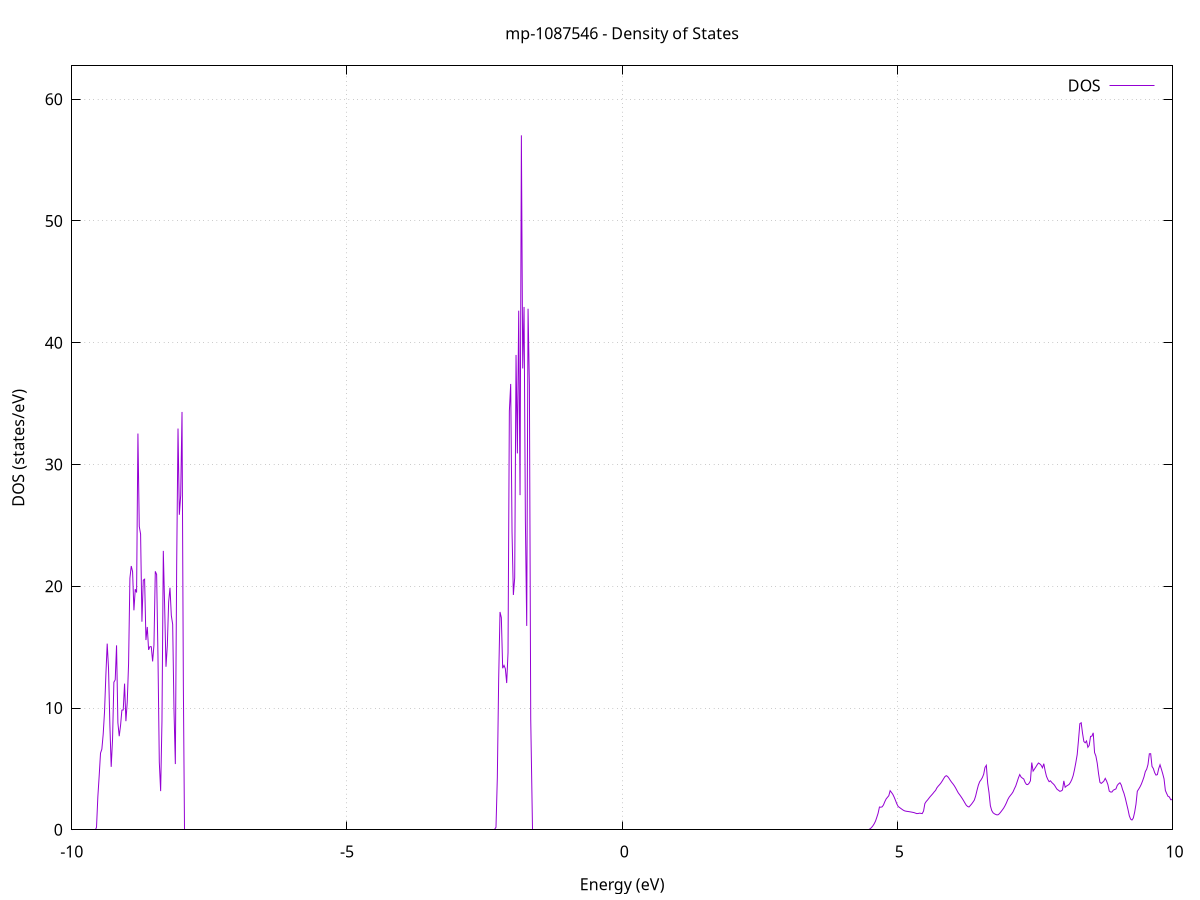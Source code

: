 set title 'mp-1087546 - Density of States'
set xlabel 'Energy (eV)'
set ylabel 'DOS (states/eV)'
set grid
set xrange [-10:10]
set yrange [0:62.733]
set xzeroaxis lt -1
set terminal png size 800,600
set output 'mp-1087546_dos_gnuplot.png'
plot '-' using 1:2 with lines title 'DOS'
-30.307600 0.000000
-30.283300 0.000000
-30.259000 0.000000
-30.234800 0.000000
-30.210500 0.000000
-30.186200 0.000000
-30.161900 0.000000
-30.137700 0.000000
-30.113400 0.000000
-30.089100 0.000000
-30.064800 0.000000
-30.040600 0.000000
-30.016300 0.000000
-29.992000 0.000000
-29.967700 0.000000
-29.943400 0.000000
-29.919200 0.000000
-29.894900 0.000000
-29.870600 0.000000
-29.846300 0.000000
-29.822100 0.000000
-29.797800 0.000000
-29.773500 0.000000
-29.749200 0.000000
-29.725000 0.000000
-29.700700 0.000000
-29.676400 0.000000
-29.652100 0.000000
-29.627800 0.000000
-29.603600 0.000000
-29.579300 0.000000
-29.555000 0.000000
-29.530700 0.000000
-29.506500 0.000000
-29.482200 0.000000
-29.457900 0.000000
-29.433600 0.000000
-29.409400 0.000000
-29.385100 0.000000
-29.360800 0.000000
-29.336500 0.000000
-29.312200 0.000000
-29.288000 0.000000
-29.263700 0.000000
-29.239400 0.000000
-29.215100 0.000000
-29.190900 0.000000
-29.166600 0.000000
-29.142300 0.000000
-29.118000 0.000000
-29.093800 0.000000
-29.069500 0.000000
-29.045200 0.000000
-29.020900 0.000000
-28.996600 0.000000
-28.972400 0.000000
-28.948100 0.000000
-28.923800 0.000000
-28.899500 0.000000
-28.875300 0.000000
-28.851000 0.000000
-28.826700 0.000000
-28.802400 0.000000
-28.778200 0.000000
-28.753900 0.000000
-28.729600 0.000000
-28.705300 0.000000
-28.681000 0.000000
-28.656800 0.000000
-28.632500 0.000000
-28.608200 0.000000
-28.583900 0.000000
-28.559700 0.000000
-28.535400 0.000000
-28.511100 0.000000
-28.486800 0.000000
-28.462600 0.000000
-28.438300 0.000000
-28.414000 0.000000
-28.389700 0.000000
-28.365500 0.000000
-28.341200 0.000000
-28.316900 0.000000
-28.292600 0.000000
-28.268300 0.000000
-28.244100 0.000000
-28.219800 0.000000
-28.195500 0.000000
-28.171200 0.000000
-28.147000 0.000000
-28.122700 0.000000
-28.098400 0.453800
-28.074100 19.581500
-28.049900 32.192500
-28.025600 69.094200
-28.001300 54.850000
-27.977000 76.848100
-27.952700 30.893600
-27.928500 15.567600
-27.904200 0.000000
-27.879900 0.000000
-27.855600 0.000000
-27.831400 0.000000
-27.807100 0.000000
-27.782800 0.000000
-27.758500 0.000000
-27.734300 0.000000
-27.710000 0.000000
-27.685700 0.000000
-27.661400 0.000000
-27.637100 0.000000
-27.612900 0.000000
-27.588600 0.000000
-27.564300 0.000000
-27.540000 0.000000
-27.515800 0.000000
-27.491500 0.000000
-27.467200 0.000000
-27.442900 0.000000
-27.418700 0.000000
-27.394400 0.000000
-27.370100 0.000000
-27.345800 0.000000
-27.321500 0.000000
-27.297300 0.000000
-27.273000 0.000000
-27.248700 0.000000
-27.224400 0.000000
-27.200200 0.000000
-27.175900 0.000000
-27.151600 0.000000
-27.127300 0.000000
-27.103100 0.000000
-27.078800 0.000000
-27.054500 0.000000
-27.030200 0.000000
-27.005900 0.000000
-26.981700 0.000000
-26.957400 0.000000
-26.933100 0.000000
-26.908800 0.000000
-26.884600 0.000000
-26.860300 0.000000
-26.836000 0.000000
-26.811700 0.000000
-26.787500 0.000000
-26.763200 0.000000
-26.738900 0.000000
-26.714600 0.000000
-26.690400 0.000000
-26.666100 0.000000
-26.641800 0.000000
-26.617500 0.000000
-26.593200 0.000000
-26.569000 0.000000
-26.544700 0.000000
-26.520400 0.000000
-26.496100 0.000000
-26.471900 0.000000
-26.447600 0.000000
-26.423300 0.000000
-26.399000 0.000000
-26.374800 0.000000
-26.350500 0.000000
-26.326200 0.000000
-26.301900 0.000000
-26.277600 0.000000
-26.253400 0.000000
-26.229100 0.000000
-26.204800 0.000000
-26.180500 0.000000
-26.156300 0.000000
-26.132000 0.000000
-26.107700 0.000000
-26.083400 0.000000
-26.059200 0.000000
-26.034900 0.000000
-26.010600 0.000000
-25.986300 0.000000
-25.962000 0.000000
-25.937800 0.000000
-25.913500 0.000000
-25.889200 0.000000
-25.864900 0.000000
-25.840700 0.000000
-25.816400 0.000000
-25.792100 0.000000
-25.767800 0.000000
-25.743600 0.000000
-25.719300 0.000000
-25.695000 0.000000
-25.670700 0.000000
-25.646400 0.000000
-25.622200 0.000000
-25.597900 0.000000
-25.573600 0.000000
-25.549300 0.000000
-25.525100 0.000000
-25.500800 0.000000
-25.476500 0.000000
-25.452200 0.000000
-25.428000 0.000000
-25.403700 0.000000
-25.379400 0.000000
-25.355100 0.000000
-25.330800 0.000000
-25.306600 0.000000
-25.282300 0.000000
-25.258000 0.000000
-25.233700 0.000000
-25.209500 0.000000
-25.185200 0.000000
-25.160900 0.000000
-25.136600 0.000000
-25.112400 0.000000
-25.088100 0.000000
-25.063800 0.000000
-25.039500 0.000000
-25.015300 0.000000
-24.991000 0.000000
-24.966700 0.000000
-24.942400 0.000000
-24.918100 0.000000
-24.893900 0.000000
-24.869600 0.000000
-24.845300 0.000000
-24.821000 0.000000
-24.796800 0.000000
-24.772500 0.000000
-24.748200 0.000000
-24.723900 0.000000
-24.699700 0.000000
-24.675400 0.000000
-24.651100 0.000000
-24.626800 0.000000
-24.602500 0.000000
-24.578300 0.000000
-24.554000 0.000000
-24.529700 0.000000
-24.505400 0.000000
-24.481200 0.000000
-24.456900 0.000000
-24.432600 0.000000
-24.408300 0.000000
-24.384100 0.000000
-24.359800 0.000000
-24.335500 0.000000
-24.311200 0.000000
-24.286900 0.000000
-24.262700 0.000000
-24.238400 0.000000
-24.214100 0.000000
-24.189800 0.000000
-24.165600 0.000000
-24.141300 0.000000
-24.117000 0.000000
-24.092700 0.000000
-24.068500 0.000000
-24.044200 0.000000
-24.019900 0.000000
-23.995600 0.000000
-23.971300 0.000000
-23.947100 0.000000
-23.922800 0.000000
-23.898500 0.000000
-23.874200 0.000000
-23.850000 0.000000
-23.825700 0.000000
-23.801400 0.000000
-23.777100 0.000000
-23.752900 0.000000
-23.728600 0.000000
-23.704300 0.000000
-23.680000 0.000000
-23.655700 0.000000
-23.631500 0.000000
-23.607200 0.000000
-23.582900 0.000000
-23.558600 0.000000
-23.534400 0.000000
-23.510100 0.000000
-23.485800 0.000000
-23.461500 0.000000
-23.437300 0.000000
-23.413000 0.000000
-23.388700 0.000000
-23.364400 0.000000
-23.340200 0.000000
-23.315900 0.000000
-23.291600 0.000000
-23.267300 0.000000
-23.243000 0.000000
-23.218800 0.000000
-23.194500 0.000000
-23.170200 0.000000
-23.145900 0.000000
-23.121700 0.000000
-23.097400 0.000000
-23.073100 0.000000
-23.048800 0.000000
-23.024600 0.000000
-23.000300 0.000000
-22.976000 0.000000
-22.951700 0.000000
-22.927400 0.000000
-22.903200 0.000000
-22.878900 0.000000
-22.854600 0.000000
-22.830300 0.000000
-22.806100 0.000000
-22.781800 0.000000
-22.757500 0.000000
-22.733200 0.000000
-22.709000 0.000000
-22.684700 0.000000
-22.660400 0.000000
-22.636100 0.000000
-22.611800 0.000000
-22.587600 0.000000
-22.563300 0.000000
-22.539000 0.000000
-22.514700 0.000000
-22.490500 0.000000
-22.466200 0.000000
-22.441900 0.000000
-22.417600 0.000000
-22.393400 0.000000
-22.369100 0.000000
-22.344800 0.000000
-22.320500 0.000000
-22.296200 0.000000
-22.272000 0.000000
-22.247700 0.000000
-22.223400 0.000000
-22.199100 0.000000
-22.174900 0.000000
-22.150600 0.000000
-22.126300 0.000000
-22.102000 0.000000
-22.077800 0.000000
-22.053500 0.000000
-22.029200 0.000000
-22.004900 0.000000
-21.980600 0.000000
-21.956400 0.000000
-21.932100 0.000000
-21.907800 0.000000
-21.883500 0.000000
-21.859300 0.000000
-21.835000 0.000000
-21.810700 0.000000
-21.786400 0.000000
-21.762200 0.000000
-21.737900 0.000000
-21.713600 0.000000
-21.689300 0.000000
-21.665100 0.000000
-21.640800 0.000000
-21.616500 0.000000
-21.592200 0.000000
-21.567900 0.000000
-21.543700 0.000000
-21.519400 0.000000
-21.495100 0.000000
-21.470800 0.000000
-21.446600 0.000000
-21.422300 0.000000
-21.398000 0.000000
-21.373700 0.000000
-21.349500 0.000000
-21.325200 0.000000
-21.300900 0.000000
-21.276600 0.000000
-21.252300 0.000000
-21.228100 0.000000
-21.203800 0.000000
-21.179500 0.000000
-21.155200 0.000000
-21.131000 0.000000
-21.106700 0.000000
-21.082400 0.000000
-21.058100 0.000000
-21.033900 0.000000
-21.009600 0.000000
-20.985300 0.000000
-20.961000 0.000000
-20.936700 0.000000
-20.912500 0.000000
-20.888200 0.000000
-20.863900 0.000000
-20.839600 0.000000
-20.815400 0.000000
-20.791100 0.000000
-20.766800 0.000000
-20.742500 0.000000
-20.718300 0.000000
-20.694000 0.000000
-20.669700 0.000000
-20.645400 0.000000
-20.621100 0.000000
-20.596900 0.000000
-20.572600 0.000000
-20.548300 0.000000
-20.524000 0.000000
-20.499800 0.000000
-20.475500 0.000000
-20.451200 0.000000
-20.426900 0.000000
-20.402700 0.000000
-20.378400 0.000000
-20.354100 0.000000
-20.329800 0.000000
-20.305500 0.000000
-20.281300 0.000000
-20.257000 0.000000
-20.232700 0.000000
-20.208400 0.000000
-20.184200 0.000000
-20.159900 0.000000
-20.135600 0.000000
-20.111300 0.000000
-20.087100 0.000000
-20.062800 0.000000
-20.038500 0.000000
-20.014200 0.000000
-19.990000 0.000000
-19.965700 0.000000
-19.941400 0.000000
-19.917100 0.000000
-19.892800 0.000000
-19.868600 0.000000
-19.844300 0.000000
-19.820000 0.000000
-19.795700 0.000000
-19.771500 0.000000
-19.747200 0.000000
-19.722900 0.000000
-19.698600 0.000000
-19.674400 0.000000
-19.650100 0.000000
-19.625800 0.000000
-19.601500 0.000000
-19.577200 0.000000
-19.553000 0.000000
-19.528700 0.000000
-19.504400 0.000000
-19.480100 0.000000
-19.455900 0.000000
-19.431600 0.000000
-19.407300 0.000000
-19.383000 0.000000
-19.358800 0.000000
-19.334500 0.000000
-19.310200 0.000000
-19.285900 0.000000
-19.261600 0.000000
-19.237400 0.000000
-19.213100 0.000000
-19.188800 0.000000
-19.164500 0.000000
-19.140300 0.000000
-19.116000 0.000000
-19.091700 0.000000
-19.067400 0.000000
-19.043200 0.000000
-19.018900 0.000000
-18.994600 0.000000
-18.970300 0.000000
-18.946000 0.000000
-18.921800 0.000000
-18.897500 0.000000
-18.873200 0.000000
-18.848900 0.000000
-18.824700 0.000000
-18.800400 0.000000
-18.776100 0.000000
-18.751800 0.000000
-18.727600 0.000000
-18.703300 0.000000
-18.679000 0.000000
-18.654700 0.000000
-18.630400 0.000000
-18.606200 0.000000
-18.581900 0.000000
-18.557600 0.000000
-18.533300 0.000000
-18.509100 0.000000
-18.484800 0.000000
-18.460500 0.000000
-18.436200 0.000000
-18.412000 0.000000
-18.387700 0.000000
-18.363400 0.000000
-18.339100 0.000000
-18.314900 0.000000
-18.290600 0.000000
-18.266300 0.000000
-18.242000 0.000000
-18.217700 0.000000
-18.193500 0.000000
-18.169200 0.000000
-18.144900 0.000000
-18.120600 0.000000
-18.096400 0.000000
-18.072100 0.000000
-18.047800 0.000000
-18.023500 0.000000
-17.999300 0.000000
-17.975000 0.000000
-17.950700 0.000000
-17.926400 0.000000
-17.902100 0.000000
-17.877900 0.000000
-17.853600 0.000000
-17.829300 0.000000
-17.805000 0.000000
-17.780800 0.000000
-17.756500 0.000000
-17.732200 0.000000
-17.707900 0.000000
-17.683700 0.000000
-17.659400 0.000000
-17.635100 0.000000
-17.610800 0.000000
-17.586500 0.000000
-17.562300 0.000000
-17.538000 0.000000
-17.513700 0.000000
-17.489400 0.000000
-17.465200 0.000000
-17.440900 0.000000
-17.416600 0.000000
-17.392300 0.000000
-17.368100 0.000000
-17.343800 0.000000
-17.319500 0.000000
-17.295200 0.000000
-17.270900 0.000000
-17.246700 0.000000
-17.222400 0.000000
-17.198100 0.000000
-17.173800 0.000000
-17.149600 0.000000
-17.125300 0.000000
-17.101000 0.000000
-17.076700 0.000000
-17.052500 0.000000
-17.028200 0.000000
-17.003900 0.000000
-16.979600 0.000000
-16.955300 0.000000
-16.931100 0.000000
-16.906800 0.000000
-16.882500 0.000000
-16.858200 0.000000
-16.834000 0.000000
-16.809700 0.000000
-16.785400 0.000000
-16.761100 0.000000
-16.736900 0.000000
-16.712600 0.000000
-16.688300 0.000000
-16.664000 0.000000
-16.639800 0.000000
-16.615500 0.000000
-16.591200 0.000000
-16.566900 0.000000
-16.542600 0.000000
-16.518400 0.000000
-16.494100 0.000000
-16.469800 0.000000
-16.445500 0.000000
-16.421300 0.000000
-16.397000 0.000000
-16.372700 0.000000
-16.348400 0.000000
-16.324200 0.000000
-16.299900 0.000000
-16.275600 0.000000
-16.251300 0.000000
-16.227000 0.000000
-16.202800 0.000000
-16.178500 0.000000
-16.154200 0.000000
-16.129900 0.000000
-16.105700 0.000000
-16.081400 0.000000
-16.057100 0.104000
-16.032800 3.342700
-16.008600 6.838400
-15.984300 9.907300
-15.960000 17.887300
-15.935700 27.578100
-15.911400 25.594500
-15.887200 29.352600
-15.862900 28.260000
-15.838600 13.886300
-15.814300 14.741000
-15.790100 21.446600
-15.765800 29.390300
-15.741500 25.477100
-15.717200 69.177600
-15.693000 17.257500
-15.668700 0.000000
-15.644400 0.000000
-15.620100 0.000000
-15.595800 0.000000
-15.571600 0.000000
-15.547300 0.000000
-15.523000 0.000000
-15.498700 0.000000
-15.474500 0.000000
-15.450200 0.000000
-15.425900 0.000000
-15.401600 0.000000
-15.377400 0.000000
-15.353100 0.000000
-15.328800 0.000000
-15.304500 0.000000
-15.280200 0.000000
-15.256000 0.000000
-15.231700 0.000000
-15.207400 0.000000
-15.183100 0.000000
-15.158900 0.000000
-15.134600 0.000000
-15.110300 0.000000
-15.086000 0.000000
-15.061800 0.000000
-15.037500 0.000000
-15.013200 0.000000
-14.988900 0.000000
-14.964700 0.000000
-14.940400 0.000000
-14.916100 0.000000
-14.891800 0.000000
-14.867500 0.000000
-14.843300 0.000000
-14.819000 0.000000
-14.794700 0.000000
-14.770400 0.000000
-14.746200 0.000000
-14.721900 0.000000
-14.697600 0.000000
-14.673300 0.000000
-14.649100 0.000000
-14.624800 0.000000
-14.600500 0.000000
-14.576200 0.000000
-14.551900 0.000000
-14.527700 0.000000
-14.503400 0.000000
-14.479100 0.000000
-14.454800 0.000000
-14.430600 0.000000
-14.406300 0.000000
-14.382000 0.000000
-14.357700 0.000000
-14.333500 0.000000
-14.309200 0.000000
-14.284900 0.000000
-14.260600 0.000000
-14.236300 0.000000
-14.212100 0.000000
-14.187800 0.000000
-14.163500 0.000000
-14.139200 0.000000
-14.115000 0.000000
-14.090700 0.000000
-14.066400 0.000000
-14.042100 0.000000
-14.017900 0.000000
-13.993600 0.000000
-13.969300 0.000000
-13.945000 0.000000
-13.920700 0.000000
-13.896500 0.000000
-13.872200 0.000000
-13.847900 0.000000
-13.823600 0.000000
-13.799400 0.000000
-13.775100 0.000000
-13.750800 0.000000
-13.726500 0.000000
-13.702300 0.000000
-13.678000 0.000000
-13.653700 0.000000
-13.629400 0.000000
-13.605100 0.000000
-13.580900 0.000000
-13.556600 0.000000
-13.532300 0.000000
-13.508000 0.000000
-13.483800 0.000000
-13.459500 0.000000
-13.435200 0.000000
-13.410900 0.000000
-13.386700 0.000000
-13.362400 0.000000
-13.338100 0.000000
-13.313800 0.000000
-13.289600 0.000000
-13.265300 0.000000
-13.241000 0.000000
-13.216700 0.000000
-13.192400 0.000000
-13.168200 0.000000
-13.143900 0.000000
-13.119600 0.000000
-13.095300 0.000000
-13.071100 0.000000
-13.046800 0.000000
-13.022500 0.000000
-12.998200 0.000000
-12.974000 0.000000
-12.949700 0.000000
-12.925400 0.000000
-12.901100 0.000000
-12.876800 0.000000
-12.852600 0.000000
-12.828300 0.000000
-12.804000 0.000000
-12.779700 0.000000
-12.755500 0.000000
-12.731200 0.000000
-12.706900 0.000000
-12.682600 0.000000
-12.658400 0.000000
-12.634100 0.000000
-12.609800 0.000000
-12.585500 0.000000
-12.561200 0.000000
-12.537000 0.000000
-12.512700 0.000000
-12.488400 0.000000
-12.464100 0.000000
-12.439900 0.000000
-12.415600 0.000000
-12.391300 0.000000
-12.367000 0.000000
-12.342800 0.000000
-12.318500 0.000000
-12.294200 0.000000
-12.269900 0.000000
-12.245600 0.000000
-12.221400 0.000000
-12.197100 0.000000
-12.172800 0.000000
-12.148500 0.000000
-12.124300 0.000000
-12.100000 0.000000
-12.075700 0.000000
-12.051400 0.000000
-12.027200 0.000000
-12.002900 0.000000
-11.978600 0.000000
-11.954300 0.000000
-11.930000 0.000000
-11.905800 0.000000
-11.881500 0.000000
-11.857200 0.000000
-11.832900 0.000000
-11.808700 0.000000
-11.784400 0.000000
-11.760100 0.000000
-11.735800 0.000000
-11.711600 0.000000
-11.687300 0.000000
-11.663000 0.000000
-11.638700 0.000000
-11.614500 0.000000
-11.590200 0.000000
-11.565900 0.000000
-11.541600 0.000000
-11.517300 0.000000
-11.493100 0.000000
-11.468800 0.000000
-11.444500 0.000000
-11.420200 0.000000
-11.396000 0.000000
-11.371700 0.000000
-11.347400 0.000000
-11.323100 0.000000
-11.298900 0.000000
-11.274600 0.000000
-11.250300 0.000000
-11.226000 0.000000
-11.201700 0.000000
-11.177500 0.000000
-11.153200 0.000000
-11.128900 0.000000
-11.104600 0.000000
-11.080400 0.000000
-11.056100 0.000000
-11.031800 0.000000
-11.007500 0.000000
-10.983300 0.000000
-10.959000 0.000000
-10.934700 0.000000
-10.910400 0.000000
-10.886100 0.000000
-10.861900 0.000000
-10.837600 0.000000
-10.813300 0.000000
-10.789000 0.000000
-10.764800 0.000000
-10.740500 0.000000
-10.716200 0.000000
-10.691900 0.000000
-10.667700 0.000000
-10.643400 0.000000
-10.619100 0.000000
-10.594800 0.000000
-10.570500 0.000000
-10.546300 0.000000
-10.522000 0.000000
-10.497700 0.000000
-10.473400 0.000000
-10.449200 0.000000
-10.424900 0.000000
-10.400600 0.000000
-10.376300 0.000000
-10.352100 0.000000
-10.327800 0.000000
-10.303500 0.000000
-10.279200 0.000000
-10.254900 0.000000
-10.230700 0.000000
-10.206400 0.000000
-10.182100 0.000000
-10.157800 0.000000
-10.133600 0.000000
-10.109300 0.000000
-10.085000 0.000000
-10.060700 0.000000
-10.036500 0.000000
-10.012200 0.000000
-9.987900 0.000000
-9.963600 0.000000
-9.939400 0.000000
-9.915100 0.000000
-9.890800 0.000000
-9.866500 0.000000
-9.842200 0.000000
-9.818000 0.000000
-9.793700 0.000000
-9.769400 0.000000
-9.745100 0.000000
-9.720900 0.000000
-9.696600 0.000000
-9.672300 0.000000
-9.648000 0.000000
-9.623800 0.000000
-9.599500 0.000000
-9.575200 0.000000
-9.550900 0.200900
-9.526600 2.710700
-9.502400 4.424600
-9.478100 6.294600
-9.453800 6.621000
-9.429500 7.849000
-9.405300 9.677300
-9.381000 12.685100
-9.356700 15.289200
-9.332400 13.237200
-9.308200 8.633200
-9.283900 5.168100
-9.259600 7.414100
-9.235300 12.118900
-9.211000 12.316000
-9.186800 15.145400
-9.162500 8.793200
-9.138200 7.682800
-9.113900 8.567200
-9.089700 9.826100
-9.065400 9.839400
-9.041100 12.000400
-9.016800 8.919300
-8.992600 10.477500
-8.968300 13.636200
-8.944000 20.653000
-8.919700 21.659900
-8.895400 21.205100
-8.871200 18.021700
-8.846900 19.756400
-8.822600 19.486600
-8.798300 32.540000
-8.774100 24.913200
-8.749800 24.280600
-8.725500 17.086200
-8.701200 20.496300
-8.677000 20.578100
-8.652700 15.580700
-8.628400 16.657000
-8.604100 14.774400
-8.579800 15.041000
-8.555600 15.033000
-8.531300 13.823800
-8.507000 15.183200
-8.482700 21.224000
-8.458500 20.966700
-8.434200 14.259300
-8.409900 5.555300
-8.385600 3.176500
-8.361400 8.942800
-8.337100 22.904200
-8.312800 18.351000
-8.288500 13.384300
-8.264300 15.117100
-8.240000 18.718100
-8.215700 19.873400
-8.191400 17.592400
-8.167100 16.876800
-8.142900 9.825900
-8.118600 5.398900
-8.094300 21.681600
-8.070000 32.951600
-8.045800 25.869300
-8.021500 27.457000
-7.997200 34.315500
-7.972900 11.907000
-7.948700 0.000000
-7.924400 0.000000
-7.900100 0.000000
-7.875800 0.000000
-7.851500 0.000000
-7.827300 0.000000
-7.803000 0.000000
-7.778700 0.000000
-7.754400 0.000000
-7.730200 0.000000
-7.705900 0.000000
-7.681600 0.000000
-7.657300 0.000000
-7.633100 0.000000
-7.608800 0.000000
-7.584500 0.000000
-7.560200 0.000000
-7.535900 0.000000
-7.511700 0.000000
-7.487400 0.000000
-7.463100 0.000000
-7.438800 0.000000
-7.414600 0.000000
-7.390300 0.000000
-7.366000 0.000000
-7.341700 0.000000
-7.317500 0.000000
-7.293200 0.000000
-7.268900 0.000000
-7.244600 0.000000
-7.220300 0.000000
-7.196100 0.000000
-7.171800 0.000000
-7.147500 0.000000
-7.123200 0.000000
-7.099000 0.000000
-7.074700 0.000000
-7.050400 0.000000
-7.026100 0.000000
-7.001900 0.000000
-6.977600 0.000000
-6.953300 0.000000
-6.929000 0.000000
-6.904700 0.000000
-6.880500 0.000000
-6.856200 0.000000
-6.831900 0.000000
-6.807600 0.000000
-6.783400 0.000000
-6.759100 0.000000
-6.734800 0.000000
-6.710500 0.000000
-6.686300 0.000000
-6.662000 0.000000
-6.637700 0.000000
-6.613400 0.000000
-6.589200 0.000000
-6.564900 0.000000
-6.540600 0.000000
-6.516300 0.000000
-6.492000 0.000000
-6.467800 0.000000
-6.443500 0.000000
-6.419200 0.000000
-6.394900 0.000000
-6.370700 0.000000
-6.346400 0.000000
-6.322100 0.000000
-6.297800 0.000000
-6.273600 0.000000
-6.249300 0.000000
-6.225000 0.000000
-6.200700 0.000000
-6.176400 0.000000
-6.152200 0.000000
-6.127900 0.000000
-6.103600 0.000000
-6.079300 0.000000
-6.055100 0.000000
-6.030800 0.000000
-6.006500 0.000000
-5.982200 0.000000
-5.958000 0.000000
-5.933700 0.000000
-5.909400 0.000000
-5.885100 0.000000
-5.860800 0.000000
-5.836600 0.000000
-5.812300 0.000000
-5.788000 0.000000
-5.763700 0.000000
-5.739500 0.000000
-5.715200 0.000000
-5.690900 0.000000
-5.666600 0.000000
-5.642400 0.000000
-5.618100 0.000000
-5.593800 0.000000
-5.569500 0.000000
-5.545200 0.000000
-5.521000 0.000000
-5.496700 0.000000
-5.472400 0.000000
-5.448100 0.000000
-5.423900 0.000000
-5.399600 0.000000
-5.375300 0.000000
-5.351000 0.000000
-5.326800 0.000000
-5.302500 0.000000
-5.278200 0.000000
-5.253900 0.000000
-5.229600 0.000000
-5.205400 0.000000
-5.181100 0.000000
-5.156800 0.000000
-5.132500 0.000000
-5.108300 0.000000
-5.084000 0.000000
-5.059700 0.000000
-5.035400 0.000000
-5.011200 0.000000
-4.986900 0.000000
-4.962600 0.000000
-4.938300 0.000000
-4.914100 0.000000
-4.889800 0.000000
-4.865500 0.000000
-4.841200 0.000000
-4.816900 0.000000
-4.792700 0.000000
-4.768400 0.000000
-4.744100 0.000000
-4.719800 0.000000
-4.695600 0.000000
-4.671300 0.000000
-4.647000 0.000000
-4.622700 0.000000
-4.598500 0.000000
-4.574200 0.000000
-4.549900 0.000000
-4.525600 0.000000
-4.501300 0.000000
-4.477100 0.000000
-4.452800 0.000000
-4.428500 0.000000
-4.404200 0.000000
-4.380000 0.000000
-4.355700 0.000000
-4.331400 0.000000
-4.307100 0.000000
-4.282900 0.000000
-4.258600 0.000000
-4.234300 0.000000
-4.210000 0.000000
-4.185700 0.000000
-4.161500 0.000000
-4.137200 0.000000
-4.112900 0.000000
-4.088600 0.000000
-4.064400 0.000000
-4.040100 0.000000
-4.015800 0.000000
-3.991500 0.000000
-3.967300 0.000000
-3.943000 0.000000
-3.918700 0.000000
-3.894400 0.000000
-3.870100 0.000000
-3.845900 0.000000
-3.821600 0.000000
-3.797300 0.000000
-3.773000 0.000000
-3.748800 0.000000
-3.724500 0.000000
-3.700200 0.000000
-3.675900 0.000000
-3.651700 0.000000
-3.627400 0.000000
-3.603100 0.000000
-3.578800 0.000000
-3.554500 0.000000
-3.530300 0.000000
-3.506000 0.000000
-3.481700 0.000000
-3.457400 0.000000
-3.433200 0.000000
-3.408900 0.000000
-3.384600 0.000000
-3.360300 0.000000
-3.336100 0.000000
-3.311800 0.000000
-3.287500 0.000000
-3.263200 0.000000
-3.239000 0.000000
-3.214700 0.000000
-3.190400 0.000000
-3.166100 0.000000
-3.141800 0.000000
-3.117600 0.000000
-3.093300 0.000000
-3.069000 0.000000
-3.044700 0.000000
-3.020500 0.000000
-2.996200 0.000000
-2.971900 0.000000
-2.947600 0.000000
-2.923400 0.000000
-2.899100 0.000000
-2.874800 0.000000
-2.850500 0.000000
-2.826200 0.000000
-2.802000 0.000000
-2.777700 0.000000
-2.753400 0.000000
-2.729100 0.000000
-2.704900 0.000000
-2.680600 0.000000
-2.656300 0.000000
-2.632000 0.000000
-2.607800 0.000000
-2.583500 0.000000
-2.559200 0.000000
-2.534900 0.000000
-2.510600 0.000000
-2.486400 0.000000
-2.462100 0.000000
-2.437800 0.000000
-2.413500 0.000000
-2.389300 0.000000
-2.365000 0.000000
-2.340700 0.000000
-2.316400 0.000000
-2.292200 0.207500
-2.267900 4.286500
-2.243600 12.351400
-2.219300 17.886500
-2.195000 17.417500
-2.170800 13.267800
-2.146500 13.499800
-2.122200 13.227600
-2.097900 12.052000
-2.073700 14.534200
-2.049400 34.379400
-2.025100 36.613200
-2.000800 24.459500
-1.976600 19.281100
-1.952300 20.694000
-1.928000 38.995600
-1.903700 30.909200
-1.879400 42.630900
-1.855200 27.479800
-1.830900 57.029800
-1.806600 37.883600
-1.782300 42.935200
-1.758100 25.332300
-1.733800 16.740400
-1.709500 42.790700
-1.685200 36.496100
-1.661000 9.069600
-1.636700 0.000000
-1.612400 0.000000
-1.588100 0.000000
-1.563900 0.000000
-1.539600 0.000000
-1.515300 0.000000
-1.491000 0.000000
-1.466700 0.000000
-1.442500 0.000000
-1.418200 0.000000
-1.393900 0.000000
-1.369600 0.000000
-1.345400 0.000000
-1.321100 0.000000
-1.296800 0.000000
-1.272500 0.000000
-1.248300 0.000000
-1.224000 0.000000
-1.199700 0.000000
-1.175400 0.000000
-1.151100 0.000000
-1.126900 0.000000
-1.102600 0.000000
-1.078300 0.000000
-1.054000 0.000000
-1.029800 0.000000
-1.005500 0.000000
-0.981200 0.000000
-0.956900 0.000000
-0.932700 0.000000
-0.908400 0.000000
-0.884100 0.000000
-0.859800 0.000000
-0.835500 0.000000
-0.811300 0.000000
-0.787000 0.000000
-0.762700 0.000000
-0.738400 0.000000
-0.714200 0.000000
-0.689900 0.000000
-0.665600 0.000000
-0.641300 0.000000
-0.617100 0.000000
-0.592800 0.000000
-0.568500 0.000000
-0.544200 0.000000
-0.519900 0.000000
-0.495700 0.000000
-0.471400 0.000000
-0.447100 0.000000
-0.422800 0.000000
-0.398600 0.000000
-0.374300 0.000000
-0.350000 0.000000
-0.325700 0.000000
-0.301500 0.000000
-0.277200 0.000000
-0.252900 0.000000
-0.228600 0.000000
-0.204300 0.000000
-0.180100 0.000000
-0.155800 0.000000
-0.131500 0.000000
-0.107200 0.000000
-0.083000 0.000000
-0.058700 0.000000
-0.034400 0.000000
-0.010100 0.000000
0.014100 0.000000
0.038400 0.000000
0.062700 0.000000
0.087000 0.000000
0.111200 0.000000
0.135500 0.000000
0.159800 0.000000
0.184100 0.000000
0.208400 0.000000
0.232600 0.000000
0.256900 0.000000
0.281200 0.000000
0.305500 0.000000
0.329700 0.000000
0.354000 0.000000
0.378300 0.000000
0.402600 0.000000
0.426800 0.000000
0.451100 0.000000
0.475400 0.000000
0.499700 0.000000
0.524000 0.000000
0.548200 0.000000
0.572500 0.000000
0.596800 0.000000
0.621100 0.000000
0.645300 0.000000
0.669600 0.000000
0.693900 0.000000
0.718200 0.000000
0.742400 0.000000
0.766700 0.000000
0.791000 0.000000
0.815300 0.000000
0.839600 0.000000
0.863800 0.000000
0.888100 0.000000
0.912400 0.000000
0.936700 0.000000
0.960900 0.000000
0.985200 0.000000
1.009500 0.000000
1.033800 0.000000
1.058000 0.000000
1.082300 0.000000
1.106600 0.000000
1.130900 0.000000
1.155200 0.000000
1.179400 0.000000
1.203700 0.000000
1.228000 0.000000
1.252300 0.000000
1.276500 0.000000
1.300800 0.000000
1.325100 0.000000
1.349400 0.000000
1.373600 0.000000
1.397900 0.000000
1.422200 0.000000
1.446500 0.000000
1.470800 0.000000
1.495000 0.000000
1.519300 0.000000
1.543600 0.000000
1.567900 0.000000
1.592100 0.000000
1.616400 0.000000
1.640700 0.000000
1.665000 0.000000
1.689200 0.000000
1.713500 0.000000
1.737800 0.000000
1.762100 0.000000
1.786300 0.000000
1.810600 0.000000
1.834900 0.000000
1.859200 0.000000
1.883500 0.000000
1.907700 0.000000
1.932000 0.000000
1.956300 0.000000
1.980600 0.000000
2.004800 0.000000
2.029100 0.000000
2.053400 0.000000
2.077700 0.000000
2.101900 0.000000
2.126200 0.000000
2.150500 0.000000
2.174800 0.000000
2.199100 0.000000
2.223300 0.000000
2.247600 0.000000
2.271900 0.000000
2.296200 0.000000
2.320400 0.000000
2.344700 0.000000
2.369000 0.000000
2.393300 0.000000
2.417500 0.000000
2.441800 0.000000
2.466100 0.000000
2.490400 0.000000
2.514700 0.000000
2.538900 0.000000
2.563200 0.000000
2.587500 0.000000
2.611800 0.000000
2.636000 0.000000
2.660300 0.000000
2.684600 0.000000
2.708900 0.000000
2.733100 0.000000
2.757400 0.000000
2.781700 0.000000
2.806000 0.000000
2.830300 0.000000
2.854500 0.000000
2.878800 0.000000
2.903100 0.000000
2.927400 0.000000
2.951600 0.000000
2.975900 0.000000
3.000200 0.000000
3.024500 0.000000
3.048700 0.000000
3.073000 0.000000
3.097300 0.000000
3.121600 0.000000
3.145900 0.000000
3.170100 0.000000
3.194400 0.000000
3.218700 0.000000
3.243000 0.000000
3.267200 0.000000
3.291500 0.000000
3.315800 0.000000
3.340100 0.000000
3.364300 0.000000
3.388600 0.000000
3.412900 0.000000
3.437200 0.000000
3.461400 0.000000
3.485700 0.000000
3.510000 0.000000
3.534300 0.000000
3.558600 0.000000
3.582800 0.000000
3.607100 0.000000
3.631400 0.000000
3.655700 0.000000
3.679900 0.000000
3.704200 0.000000
3.728500 0.000000
3.752800 0.000000
3.777000 0.000000
3.801300 0.000000
3.825600 0.000000
3.849900 0.000000
3.874200 0.000000
3.898400 0.000000
3.922700 0.000000
3.947000 0.000000
3.971300 0.000000
3.995500 0.000000
4.019800 0.000000
4.044100 0.000000
4.068400 0.000000
4.092600 0.000000
4.116900 0.000000
4.141200 0.000000
4.165500 0.000000
4.189800 0.000000
4.214000 0.000000
4.238300 0.000000
4.262600 0.000000
4.286900 0.000000
4.311100 0.000000
4.335400 0.000000
4.359700 0.000000
4.384000 0.000000
4.408200 0.000000
4.432500 0.000000
4.456800 0.000100
4.481100 0.021500
4.505400 0.080400
4.529600 0.176900
4.553900 0.311000
4.578200 0.482500
4.602500 0.697900
4.626700 1.015500
4.651000 1.360700
4.675300 1.868300
4.699600 1.852400
4.723800 1.882400
4.748100 2.035800
4.772400 2.305200
4.796700 2.530500
4.821000 2.665600
4.845200 2.796100
4.869500 3.209300
4.893800 3.066300
4.918100 2.909800
4.942300 2.682700
4.966600 2.414300
4.990900 2.127400
5.015200 1.916100
5.039400 1.832700
5.063700 1.751300
5.088000 1.671600
5.112300 1.598100
5.136500 1.548200
5.160800 1.523300
5.185100 1.507300
5.209400 1.490600
5.233700 1.472100
5.257900 1.451900
5.282200 1.429900
5.306500 1.406100
5.330800 1.364200
5.355000 1.328000
5.379300 1.337600
5.403600 1.365100
5.427900 1.347300
5.452100 1.328400
5.476400 1.535300
5.500700 2.151800
5.525000 2.322400
5.549300 2.444900
5.573500 2.587600
5.597800 2.727200
5.622100 2.847100
5.646400 2.974500
5.670600 3.114600
5.694900 3.233400
5.719200 3.444300
5.743500 3.585800
5.767700 3.705000
5.792000 3.842600
5.816300 4.008500
5.840600 4.192100
5.864900 4.364500
5.889100 4.443700
5.913400 4.377700
5.937700 4.235400
5.962000 4.061700
5.986200 3.907400
6.010500 3.771600
6.034800 3.617900
6.059100 3.435100
6.083300 3.230700
6.107600 3.029400
6.131900 2.882500
6.156200 2.727000
6.180500 2.561000
6.204700 2.383000
6.229000 2.193200
6.253300 2.013000
6.277600 1.914100
6.301800 1.870400
6.326100 1.989900
6.350400 2.119300
6.374700 2.272400
6.398900 2.435700
6.423200 2.773800
6.447500 3.233100
6.471800 3.654100
6.496100 3.945800
6.520300 4.094900
6.544600 4.282800
6.568900 4.555900
6.593200 5.119000
6.617400 5.292600
6.641700 3.823600
6.666000 3.055300
6.690300 1.984200
6.714500 1.588900
6.738800 1.401200
6.763100 1.315600
6.787400 1.258800
6.811600 1.220900
6.835900 1.242800
6.860200 1.350600
6.884500 1.486700
6.908800 1.631600
6.933000 1.785100
6.957300 1.979500
6.981600 2.202900
7.005900 2.470400
7.030100 2.667900
7.054400 2.816900
7.078700 2.949000
7.103000 3.117300
7.127200 3.366600
7.151500 3.593500
7.175800 3.920200
7.200100 4.255800
7.224400 4.533800
7.248600 4.333400
7.272900 4.241100
7.297200 4.170500
7.321500 3.894200
7.345700 3.727700
7.370000 3.710800
7.394300 3.823300
7.418600 4.022500
7.442800 5.520500
7.467100 4.817600
7.491400 4.979800
7.515700 5.150300
7.540000 5.330900
7.564200 5.483800
7.588500 5.414800
7.612800 5.300700
7.637100 5.091300
7.661300 5.426500
7.685600 4.847200
7.709900 4.392900
7.734200 4.136500
7.758400 3.949900
7.782700 4.019700
7.807000 3.880600
7.831300 3.780400
7.855600 3.664600
7.879800 3.479400
7.904100 3.318800
7.928400 3.245900
7.952700 3.157000
7.976900 3.187500
8.001200 3.269300
8.025500 4.017000
8.049800 3.492500
8.074000 3.592400
8.098300 3.657500
8.122600 3.733100
8.146900 3.904400
8.171200 4.133100
8.195400 4.455100
8.219700 4.946400
8.244000 5.529000
8.268300 6.175700
8.292500 7.387000
8.316800 8.716000
8.341100 8.788300
8.365400 7.926000
8.389600 7.249900
8.413900 7.142400
8.438200 7.294300
8.462500 6.774500
8.486700 6.938100
8.511000 7.665100
8.535300 7.688800
8.559600 7.961900
8.583900 6.339600
8.608100 6.055800
8.632400 5.466200
8.656700 4.598500
8.681000 3.896900
8.705200 3.807900
8.729500 3.896600
8.753800 4.006000
8.778100 4.220800
8.802300 4.003900
8.826600 3.704300
8.850900 3.176300
8.875200 3.101600
8.899500 3.100400
8.923700 3.248600
8.948000 3.304500
8.972300 3.356400
8.996600 3.650400
9.020800 3.774400
9.045100 3.861000
9.069400 3.671200
9.093700 3.291400
9.117900 3.001300
9.142200 2.602500
9.166500 2.134400
9.190800 1.674400
9.215100 1.152100
9.239300 0.872200
9.263600 0.800200
9.287900 0.962300
9.312200 1.441300
9.336400 2.101400
9.360700 3.160700
9.385000 3.335500
9.409300 3.519700
9.433500 3.743800
9.457800 4.030700
9.482100 4.346700
9.506400 4.780200
9.530700 4.971000
9.554900 5.363600
9.579200 6.239200
9.603500 6.246700
9.627800 5.203900
9.652000 5.028400
9.676300 4.684900
9.700600 4.489100
9.724900 4.530100
9.749100 5.020300
9.773400 5.337200
9.797700 4.983400
9.822000 4.607900
9.846300 4.179500
9.870500 3.226600
9.894800 2.972400
9.919100 2.743500
9.943400 2.695400
9.967600 2.467400
9.991900 2.470200
10.016200 2.805100
10.040500 3.200400
10.064700 3.609400
10.089000 4.098600
10.113300 4.277000
10.137600 4.253500
10.161800 4.206000
10.186100 4.155200
10.210400 4.099000
10.234700 4.017600
10.259000 3.960400
10.283200 3.890000
10.307500 3.785700
10.331800 3.678900
10.356100 3.639000
10.380300 3.578400
10.404600 3.445500
10.428900 3.333600
10.453200 3.271500
10.477400 3.267900
10.501700 3.322200
10.526000 3.416900
10.550300 3.564700
10.574600 3.805900
10.598800 4.013100
10.623100 4.103500
10.647400 4.086700
10.671700 4.139700
10.695900 4.187900
10.720200 4.287000
10.744500 4.467300
10.768800 4.579000
10.793000 4.604200
10.817300 4.546500
10.841600 4.406300
10.865900 4.305700
10.890200 4.166500
10.914400 4.037200
10.938700 3.918800
10.963000 3.830100
10.987300 3.781800
11.011500 3.791500
11.035800 3.874900
11.060100 4.027100
11.084400 4.014700
11.108600 3.995400
11.132900 3.989900
11.157200 3.988200
11.181500 3.989100
11.205800 3.990500
11.230000 3.988600
11.254300 3.988200
11.278600 4.016300
11.302900 4.110600
11.327100 4.252700
11.351400 4.232000
11.375700 4.123500
11.400000 4.058300
11.424200 4.227800
11.448500 3.595100
11.472800 3.576000
11.497100 3.700600
11.521400 3.910500
11.545600 3.961200
11.569900 3.970700
11.594200 3.983900
11.618500 4.027400
11.642700 4.104900
11.667000 4.195600
11.691300 4.181800
11.715600 4.260000
11.739800 4.370300
11.764100 4.575200
11.788400 4.737800
11.812700 5.210400
11.836900 4.980000
11.861200 4.855300
11.885500 4.661100
11.909800 4.357900
11.934100 4.109600
11.958300 3.951100
11.982600 3.757700
12.006900 3.697600
12.031200 3.816600
12.055400 3.561100
12.079700 3.297100
12.104000 3.045800
12.128300 2.813600
12.152500 2.596600
12.176800 2.422900
12.201100 2.349400
12.225400 2.316000
12.249700 2.401900
12.273900 2.531300
12.298200 2.698500
12.322500 2.866600
12.346800 2.990000
12.371000 3.052900
12.395300 3.071000
12.419600 3.139900
12.443900 3.348200
12.468100 3.658600
12.492400 4.019200
12.516700 4.273200
12.541000 4.414600
12.565300 4.455400
12.589500 4.485100
12.613800 4.458700
12.638100 4.344200
12.662400 4.369700
12.686600 4.156800
12.710900 3.761000
12.735200 3.482500
12.759500 3.412500
12.783700 3.335500
12.808000 3.090600
12.832300 2.752500
12.856600 2.469000
12.880900 2.215300
12.905100 1.982700
12.929400 1.862100
12.953700 1.762600
12.978000 1.686100
13.002200 1.644200
13.026500 1.659500
13.050800 1.983800
13.075100 2.459900
13.099300 3.138500
13.123600 3.492900
13.147900 4.134200
13.172200 4.783000
13.196500 5.182100
13.220700 5.352900
13.245000 5.250000
13.269300 4.985500
13.293600 4.431000
13.317800 4.047000
13.342100 3.818700
13.366400 3.608700
13.390700 3.435400
13.414900 3.627600
13.439200 4.178000
13.463500 4.402300
13.487800 4.335600
13.512000 4.227200
13.536300 4.135400
13.560600 4.125600
13.584900 4.106400
13.609200 4.036600
13.633400 3.912900
13.657700 3.718800
13.682000 3.583600
13.706300 3.424700
13.730500 3.236000
13.754800 3.099700
13.779100 3.109900
13.803400 3.287300
13.827600 3.494000
13.851900 3.730000
13.876200 4.249200
13.900500 5.385400
13.924800 5.500500
13.949000 5.336700
13.973300 5.052800
13.997600 4.640600
14.021900 4.501900
14.046100 4.422600
14.070400 4.360100
14.094700 4.263300
14.119000 4.146300
14.143200 4.009600
14.167500 3.874200
14.191800 3.719200
14.216100 3.435600
14.240400 3.281600
14.264600 3.212600
14.288900 3.202000
14.313200 3.193300
14.337500 3.190200
14.361700 3.209500
14.386000 3.321300
14.410300 3.460200
14.434600 3.610500
14.458800 3.919300
14.483100 4.373400
14.507400 4.852900
14.531700 5.036100
14.556000 4.842400
14.580200 4.756000
14.604500 4.651500
14.628800 4.525300
14.653100 4.117700
14.677300 3.660400
14.701600 3.621700
14.725900 3.393300
14.750200 3.048600
14.774400 2.647200
14.798700 2.576400
14.823000 2.717100
14.847300 2.928000
14.871600 3.166500
14.895800 3.461900
14.920100 3.778000
14.944400 4.089600
14.968700 4.354800
14.992900 4.592300
15.017200 4.813000
15.041500 4.730100
15.065800 4.564800
15.090000 4.483200
15.114300 4.467300
15.138600 4.417200
15.162900 4.036800
15.187100 3.461700
15.211400 2.975600
15.235700 2.720600
15.260000 2.479000
15.284300 2.261000
15.308500 2.073800
15.332800 2.019400
15.357100 2.042900
15.381400 2.095000
15.405600 2.140000
15.429900 2.148100
15.454200 2.129600
15.478500 2.116100
15.502700 2.101000
15.527000 2.069600
15.551300 2.021800
15.575600 1.956800
15.599900 1.868600
15.624100 1.758500
15.648400 1.665200
15.672700 1.592900
15.697000 1.504200
15.721200 1.393500
15.745500 1.260600
15.769800 1.120900
15.794100 1.025300
15.818300 0.919500
15.842600 0.801700
15.866900 0.681100
15.891200 0.561300
15.915500 0.442700
15.939700 0.325300
15.964000 0.209000
15.988300 0.099000
16.012600 0.026700
16.036800 0.000200
16.061100 0.000000
16.085400 0.000000
16.109700 0.000000
16.133900 0.000000
16.158200 0.000000
16.182500 0.000000
16.206800 0.000000
16.231100 0.000000
16.255300 0.000000
16.279600 0.000000
16.303900 0.000000
16.328200 0.000000
16.352400 0.000000
16.376700 0.000000
16.401000 0.000000
16.425300 0.000000
16.449500 0.000000
16.473800 0.000000
16.498100 0.000000
16.522400 0.000000
16.546700 0.000000
16.570900 0.000000
16.595200 0.000000
16.619500 0.000000
16.643800 0.000000
16.668000 0.000000
16.692300 0.000000
16.716600 0.000000
16.740900 0.000000
16.765100 0.000000
16.789400 0.000000
16.813700 0.000000
16.838000 0.000000
16.862200 0.000000
16.886500 0.000000
16.910800 0.000000
16.935100 0.000000
16.959400 0.000000
16.983600 0.000000
17.007900 0.000000
17.032200 0.000000
17.056500 0.000000
17.080700 0.000000
17.105000 0.000000
17.129300 0.000000
17.153600 0.000000
17.177800 0.000000
17.202100 0.000000
17.226400 0.000000
17.250700 0.000000
17.275000 0.000000
17.299200 0.000000
17.323500 0.000000
17.347800 0.000000
17.372100 0.000000
17.396300 0.000000
17.420600 0.000000
17.444900 0.000000
17.469200 0.000000
17.493400 0.000000
17.517700 0.000000
17.542000 0.000000
17.566300 0.000000
17.590600 0.000000
17.614800 0.000000
17.639100 0.000000
17.663400 0.000000
17.687700 0.000000
17.711900 0.000000
17.736200 0.000000
17.760500 0.000000
17.784800 0.000000
17.809000 0.000000
17.833300 0.000000
17.857600 0.000000
17.881900 0.000000
17.906200 0.000000
17.930400 0.000000
17.954700 0.000000
17.979000 0.000000
18.003300 0.000000
18.027500 0.000000
18.051800 0.000000
18.076100 0.000000
18.100400 0.000000
18.124600 0.000000
18.148900 0.000000
18.173200 0.000000
18.197500 0.000000
18.221800 0.000000
18.246000 0.000000
e
